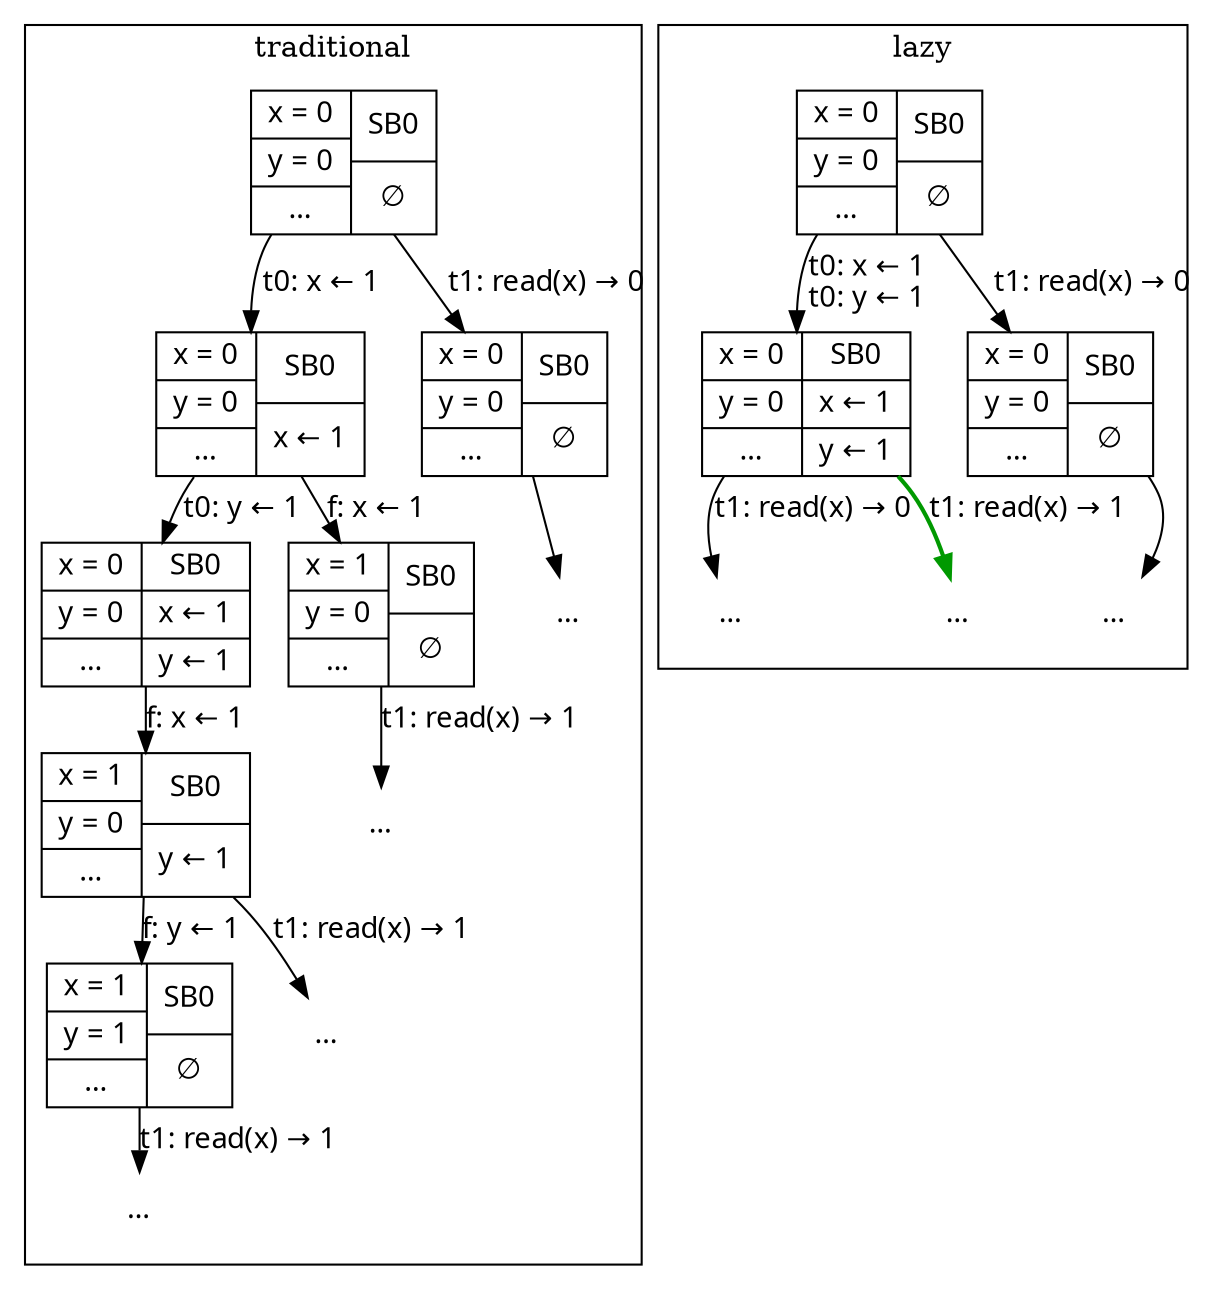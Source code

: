 digraph lazy {
    node [ fontname = UbuntuMono, shape = record ]
    edge [ fontname = UbuntuMono ]
    graph [ ranksep = "0.15" ]

    subgraph cluster_orginal {
        ti [ label = "{x = 0 | y = 0 | …} | {SB0 | ∅ }" ]

        ti -> tit0 [label = "t0: x ← 1" ]
        ti -> tit1 [label = "t1: read(x) → 0"]
        tit0 [ label = "{x = 0 | y = 0 | …} | {SB0 | x ← 1 }" ]
        tit1 [ label = "{x = 0 | y = 0 | …} | {SB0 | ∅ }" ]

        tit1 -> td0

        tit0 -> tit0t0 [label = "t0: y ← 1" ]
        tit0t0 [ label = "{x = 0 | y = 0 | …} | {SB0 | x ← 1 | y ← 1 }" ]
        tit0 -> tit0f [label = "f: x ← 1"]
        tit0f [ label = "{x = 1 | y = 0 | …} | {SB0 | ∅ }" ]

        tit0f -> td1 [label = "t1: read(x) → 1"]

        tit0t0 -> tit0t0f [label = "f: x ← 1"]
        tit0t0f [ label = "{x = 1 | y = 0 | …} | {SB0 | y ← 1 }" ]

        tit0t0f -> tit0t0ff [ label = "f: y ← 1"]
        tit0t0ff [ label = "{x = 1 | y = 1 | …} | {SB0 | ∅ }" ]
        tit0t0f -> td2 [label = "t1: read(x) → 1"]
        tit0t0ff -> td3 [label = "t1: read(x) → 1"]

        td0 [ label = "…", shape = none ]
        td1 [ label = "…", shape = none ]
        td2 [ label = "…", shape = none ]
        td3 [ label = "…", shape = none ]

        label = "traditional"
        color = black
    }

    subgraph cluster_lazy {
        li [ label = "{x = 0 | y = 0 | …} | {SB0 | ∅ }" ]

        li -> lit0 [label = "t0: x ← 1\lt0: y ← 1" ]
        li -> lit1 [label = "t1: read(x) → 0"]
        lit0 [ label = "{x = 0 | y = 0 | …} | {SB0 | x ← 1 | y ← 1 }" ]
        lit1 [ label = "{x = 0 | y = 0 | …} | {SB0 | ∅ }" ]

        lit0 -> ld1 [label = "t1: read(x) → 0"]
        ld1 [ label = "{x = 0 | y = 0 | …} | {SB0 | x ← 1 }" ]

        lit0 -> ld2 [label = "t1: read(x) → 1", color = "#009900", style = bold]

        lit1 -> ld0

        ld0 [ label = "…", shape = none ]
        ld1 [ label = "…", shape = none ]
        ld2 [ label = "…", shape = none ]

        label = "lazy"
        color = black
    }
}
